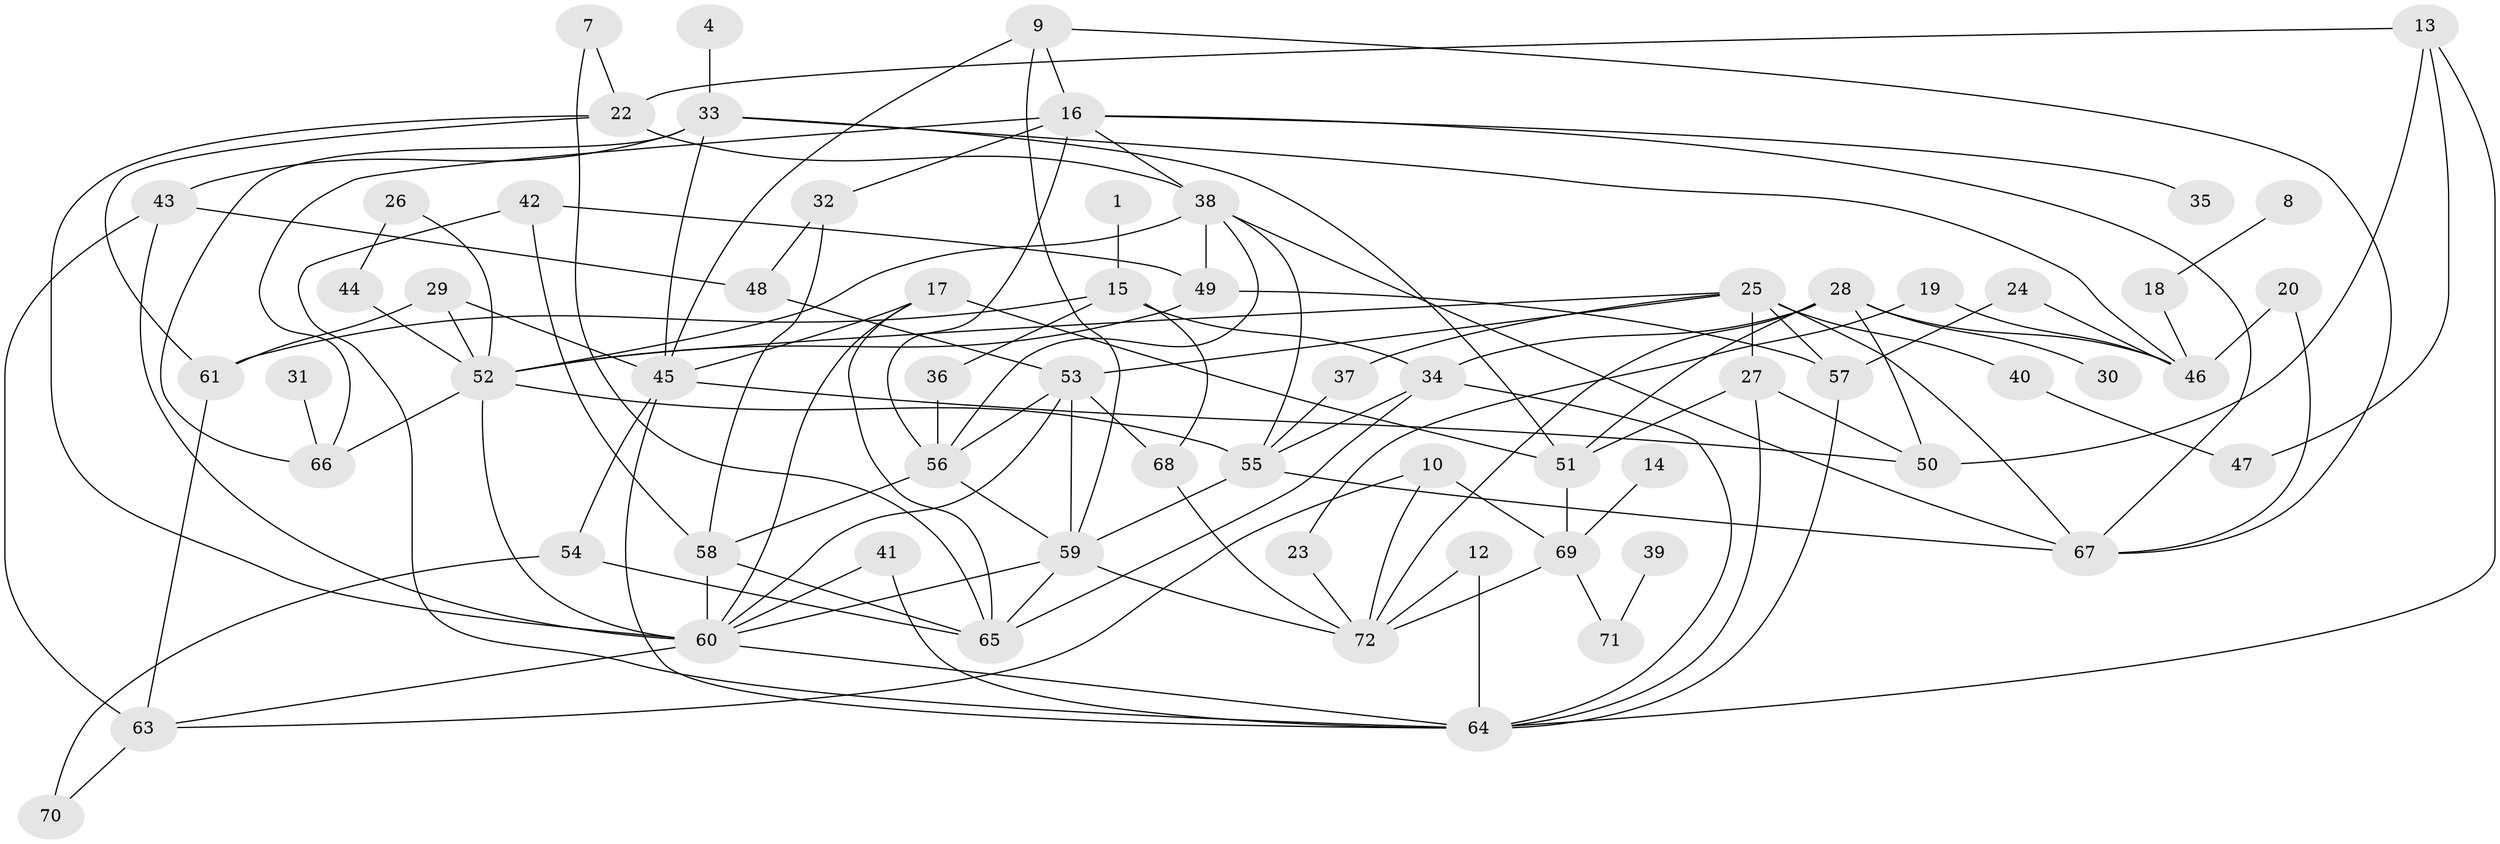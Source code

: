 // original degree distribution, {5: 0.07692307692307693, 1: 0.1958041958041958, 6: 0.06993006993006994, 2: 0.2097902097902098, 0: 0.04895104895104895, 4: 0.13986013986013987, 3: 0.23776223776223776, 7: 0.02097902097902098}
// Generated by graph-tools (version 1.1) at 2025/49/03/09/25 03:49:11]
// undirected, 65 vertices, 127 edges
graph export_dot {
graph [start="1"]
  node [color=gray90,style=filled];
  1;
  4;
  7;
  8;
  9;
  10;
  12;
  13;
  14;
  15;
  16;
  17;
  18;
  19;
  20;
  22;
  23;
  24;
  25;
  26;
  27;
  28;
  29;
  30;
  31;
  32;
  33;
  34;
  35;
  36;
  37;
  38;
  39;
  40;
  41;
  42;
  43;
  44;
  45;
  46;
  47;
  48;
  49;
  50;
  51;
  52;
  53;
  54;
  55;
  56;
  57;
  58;
  59;
  60;
  61;
  63;
  64;
  65;
  66;
  67;
  68;
  69;
  70;
  71;
  72;
  1 -- 15 [weight=1.0];
  4 -- 33 [weight=1.0];
  7 -- 22 [weight=1.0];
  7 -- 65 [weight=1.0];
  8 -- 18 [weight=1.0];
  9 -- 16 [weight=1.0];
  9 -- 45 [weight=1.0];
  9 -- 59 [weight=1.0];
  9 -- 67 [weight=1.0];
  10 -- 63 [weight=1.0];
  10 -- 69 [weight=1.0];
  10 -- 72 [weight=2.0];
  12 -- 64 [weight=1.0];
  12 -- 72 [weight=1.0];
  13 -- 22 [weight=1.0];
  13 -- 47 [weight=1.0];
  13 -- 50 [weight=1.0];
  13 -- 64 [weight=1.0];
  14 -- 69 [weight=1.0];
  15 -- 34 [weight=1.0];
  15 -- 36 [weight=1.0];
  15 -- 61 [weight=1.0];
  15 -- 68 [weight=1.0];
  16 -- 32 [weight=1.0];
  16 -- 35 [weight=1.0];
  16 -- 38 [weight=1.0];
  16 -- 56 [weight=1.0];
  16 -- 66 [weight=1.0];
  16 -- 67 [weight=1.0];
  17 -- 45 [weight=1.0];
  17 -- 51 [weight=1.0];
  17 -- 60 [weight=1.0];
  17 -- 65 [weight=1.0];
  18 -- 46 [weight=1.0];
  19 -- 23 [weight=1.0];
  19 -- 46 [weight=1.0];
  20 -- 46 [weight=1.0];
  20 -- 67 [weight=1.0];
  22 -- 38 [weight=1.0];
  22 -- 60 [weight=1.0];
  22 -- 61 [weight=1.0];
  23 -- 72 [weight=1.0];
  24 -- 46 [weight=1.0];
  24 -- 57 [weight=1.0];
  25 -- 27 [weight=1.0];
  25 -- 37 [weight=1.0];
  25 -- 40 [weight=1.0];
  25 -- 52 [weight=1.0];
  25 -- 53 [weight=1.0];
  25 -- 57 [weight=1.0];
  25 -- 67 [weight=1.0];
  26 -- 44 [weight=1.0];
  26 -- 52 [weight=1.0];
  27 -- 50 [weight=1.0];
  27 -- 51 [weight=1.0];
  27 -- 64 [weight=1.0];
  28 -- 30 [weight=1.0];
  28 -- 34 [weight=1.0];
  28 -- 46 [weight=1.0];
  28 -- 50 [weight=1.0];
  28 -- 51 [weight=1.0];
  28 -- 72 [weight=1.0];
  29 -- 45 [weight=1.0];
  29 -- 52 [weight=1.0];
  29 -- 61 [weight=1.0];
  31 -- 66 [weight=1.0];
  32 -- 48 [weight=1.0];
  32 -- 58 [weight=1.0];
  33 -- 43 [weight=1.0];
  33 -- 45 [weight=1.0];
  33 -- 46 [weight=1.0];
  33 -- 51 [weight=1.0];
  33 -- 66 [weight=1.0];
  34 -- 55 [weight=1.0];
  34 -- 64 [weight=1.0];
  34 -- 65 [weight=1.0];
  36 -- 56 [weight=1.0];
  37 -- 55 [weight=1.0];
  38 -- 49 [weight=1.0];
  38 -- 52 [weight=1.0];
  38 -- 55 [weight=1.0];
  38 -- 56 [weight=1.0];
  38 -- 67 [weight=1.0];
  39 -- 71 [weight=1.0];
  40 -- 47 [weight=1.0];
  41 -- 60 [weight=1.0];
  41 -- 64 [weight=1.0];
  42 -- 49 [weight=1.0];
  42 -- 58 [weight=1.0];
  42 -- 64 [weight=1.0];
  43 -- 48 [weight=1.0];
  43 -- 60 [weight=1.0];
  43 -- 63 [weight=1.0];
  44 -- 52 [weight=1.0];
  45 -- 50 [weight=1.0];
  45 -- 54 [weight=1.0];
  45 -- 64 [weight=1.0];
  48 -- 53 [weight=1.0];
  49 -- 52 [weight=1.0];
  49 -- 57 [weight=1.0];
  51 -- 69 [weight=1.0];
  52 -- 55 [weight=1.0];
  52 -- 60 [weight=2.0];
  52 -- 66 [weight=1.0];
  53 -- 56 [weight=1.0];
  53 -- 59 [weight=1.0];
  53 -- 60 [weight=1.0];
  53 -- 68 [weight=1.0];
  54 -- 65 [weight=1.0];
  54 -- 70 [weight=1.0];
  55 -- 59 [weight=2.0];
  55 -- 67 [weight=1.0];
  56 -- 58 [weight=1.0];
  56 -- 59 [weight=1.0];
  57 -- 64 [weight=1.0];
  58 -- 60 [weight=1.0];
  58 -- 65 [weight=1.0];
  59 -- 60 [weight=1.0];
  59 -- 65 [weight=1.0];
  59 -- 72 [weight=1.0];
  60 -- 63 [weight=1.0];
  60 -- 64 [weight=1.0];
  61 -- 63 [weight=1.0];
  63 -- 70 [weight=1.0];
  68 -- 72 [weight=1.0];
  69 -- 71 [weight=1.0];
  69 -- 72 [weight=1.0];
}

